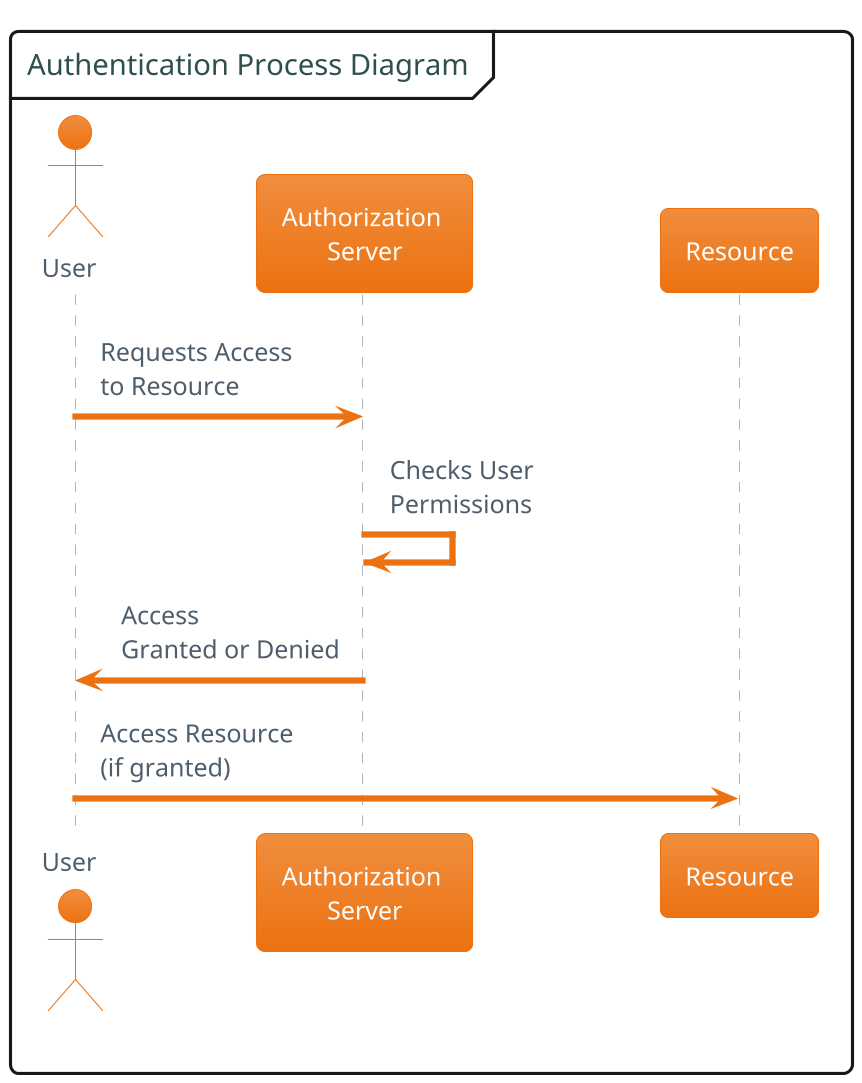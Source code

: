 @startuml
!theme aws-orange

scale 2

skinparam backgroundColor white

mainframe <font color=darkslategrey>Authentication Process Diagram</font>

actor User
participant  "Authorization \nServer" as AuthServer
participant "Resource" as Resource

User -> AuthServer : Requests Access\nto Resource
AuthServer -> AuthServer : Checks User\nPermissions
AuthServer -> User : Access\nGranted or Denied
User -> Resource : Access Resource\n(if granted)

@enduml
